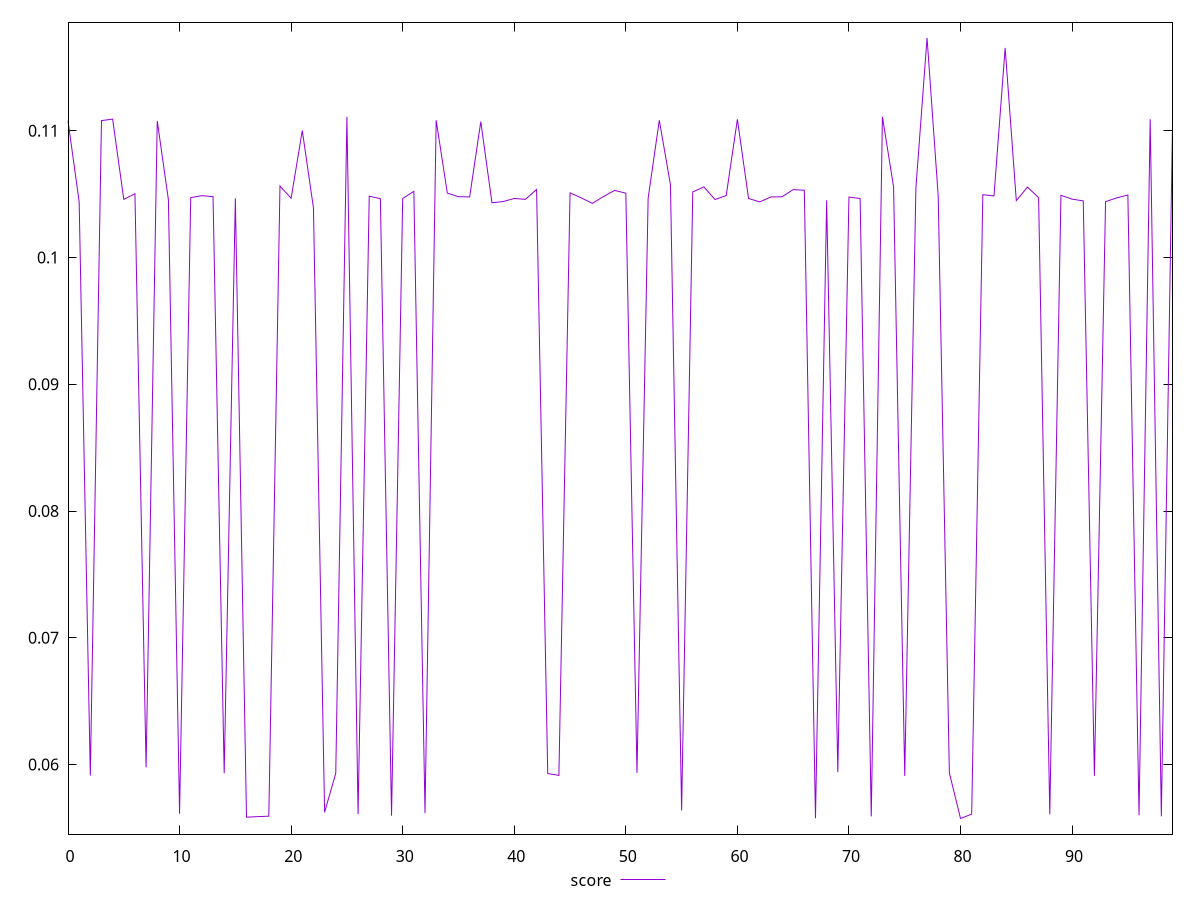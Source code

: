 reset

$score <<EOF
0 0.11077388674487304
1 0.104382552398812
2 0.059133353120103815
3 0.11079138903272828
4 0.11090800499796183
5 0.10457773946310644
6 0.10502502549664727
7 0.059784943634428656
8 0.1107702500153337
9 0.10454411404471925
10 0.05612547100120413
11 0.10471150705313292
12 0.10487151245267817
13 0.10479695778853843
14 0.05931545350174572
15 0.10466036077335517
16 0.05585211440282106
17 0.05589513020710002
18 0.05592892608622008
19 0.10563197295757748
20 0.10466719271276909
21 0.11000645401344594
22 0.10390495746759276
23 0.05623742811491589
24 0.05931826871397611
25 0.11109828608138572
26 0.05608766747677535
27 0.10483046783811151
28 0.10463398505417365
29 0.055973460831546196
30 0.10464784898876212
31 0.10521345519213637
32 0.05617150790128389
33 0.11081681596138437
34 0.10507715698209175
35 0.10478836407822151
36 0.10477115520304636
37 0.11071148535811798
38 0.10431167189236779
39 0.10440693017360186
40 0.10465079441854541
41 0.10458113921083001
42 0.1053555875774369
43 0.059293549214426367
44 0.059147818792601004
45 0.1050912599374127
46 0.10469826359739387
47 0.10426227518021747
48 0.10480701326682407
49 0.1052861134323565
50 0.1050686279229116
51 0.059340545236414466
52 0.10467002549537041
53 0.11081897661610529
54 0.1057346375373901
55 0.05638244119602048
56 0.10516781334862557
57 0.10555812792289393
58 0.10456591522872705
59 0.10488273961220246
60 0.11089840893083408
61 0.10465013510368198
62 0.10437960625240739
63 0.10477070216807544
64 0.10478352454710516
65 0.10534951050947883
66 0.10529959909921566
67 0.055764699415703334
68 0.10450253481358485
69 0.059400693668538396
70 0.10476297742285978
71 0.10464905055869517
72 0.055909616014484964
73 0.11108942129077459
74 0.10556048769894505
75 0.059105880043682724
76 0.10548608804946563
77 0.11731416104583847
78 0.10483559075422544
79 0.05934074964567532
80 0.05574573939475902
81 0.0560928243706999
82 0.10494979369466584
83 0.10484890127119917
84 0.11652548996049761
85 0.1044772324483359
86 0.10554713988218567
87 0.10471580087660837
88 0.05607660686804594
89 0.1049016743091018
90 0.10459555029915446
91 0.1044625912512212
92 0.05911013371432061
93 0.10439874786425618
94 0.1046966126663888
95 0.10491949375137488
96 0.05600098535035286
97 0.11089946734321054
98 0.055916214931105435
99 0.11040093719854743
EOF

set key outside below
set xrange [0:99]
set yrange [0.05451437096173743:0.11854552947886006]
set trange [0.05451437096173743:0.11854552947886006]
set terminal svg size 640, 490 enhanced background rgb 'white'
set output "report_00007_2020-12-11T15:55:29.892Z/largest-contentful-paint/samples/pages+cached+noexternal+nofonts/score/values.svg"

plot $score title "score" with line

reset
